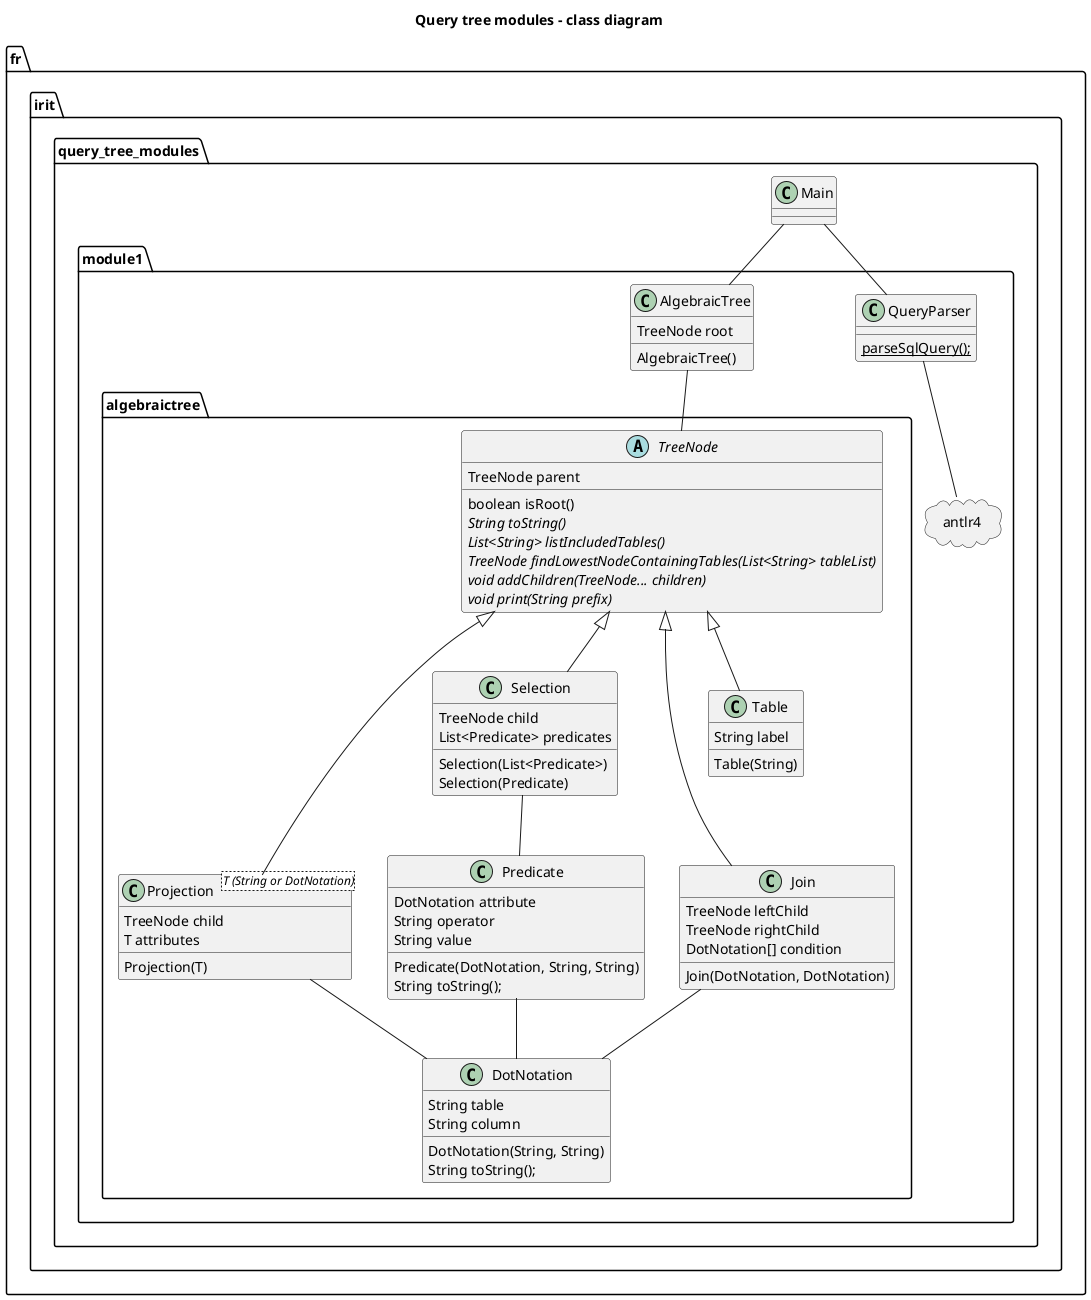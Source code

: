@startuml 
title Query tree modules - class diagram

package fr.irit.query_tree_modules {
    class Main { }

    package module1 {
        class QueryParser {
            {static} parseSqlQuery();
        }
        class AlgebraicTree {
            TreeNode root
            AlgebraicTree()
        }
        package algebraictree {
            abstract class TreeNode {
                TreeNode parent
                boolean isRoot()
                {abstract} String toString()
                {abstract} List<String> listIncludedTables()
                {abstract} TreeNode findLowestNodeContainingTables(List<String> tableList)
                {abstract} void addChildren(TreeNode... children)
                {abstract} void print(String prefix)
            }
            class Projection<T (String or DotNotation)> extends TreeNode{
                TreeNode child
                T attributes
                Projection(T)
            }
            class Selection extends TreeNode{
                TreeNode child
                List<Predicate> predicates
                Selection(List<Predicate>)
                Selection(Predicate)
            }
            class Join extends TreeNode{
                TreeNode leftChild
                TreeNode rightChild
                DotNotation[] condition
                Join(DotNotation, DotNotation)
            }
            class Table extends TreeNode{
                String label
                Table(String)
            }
            class Predicate {
                DotNotation attribute
                String operator
                String value
                Predicate(DotNotation, String, String)
                String toString();
            }
            class DotNotation {
                String table
                String column
                DotNotation(String, String)
                String toString();
          }
     }
     package antlr4 <<Cloud>>{
     }
 }
}
'----- Relations -----'
 Main -- QueryParser
 QueryParser -- antlr4
 Main -- AlgebraicTree
 AlgebraicTree -- TreeNode
 Selection -- Predicate
 Predicate -- DotNotation
 Projection -- DotNotation
 Join -- DotNotation


@enduml